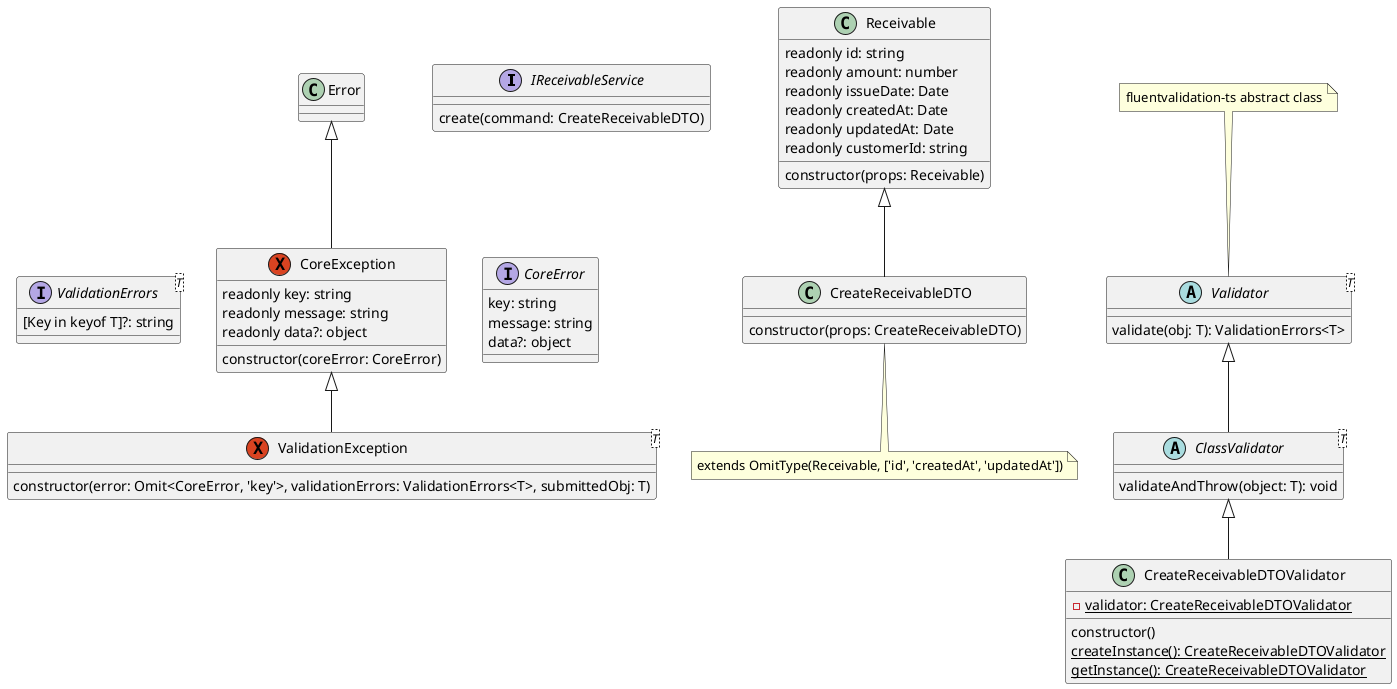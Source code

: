 @startuml "ClassValidatorUML"

interface IReceivableService {
  create(command: CreateReceivableDTO)
}

class Receivable {
  readonly id: string
  readonly amount: number
  readonly issueDate: Date
  readonly createdAt: Date
  readonly updatedAt: Date
  readonly customerId: string

  constructor(props: Receivable)
}

class CreateReceivableDTO extends Receivable {
  constructor(props: CreateReceivableDTO)
}

note bottom of CreateReceivableDTO : extends OmitType(Receivable, ['id', 'createdAt', 'updatedAt'])

abstract class Validator<T> {
  validate(obj: T): ValidationErrors<T>
}

note top of Validator : fluentvalidation-ts abstract class

abstract ClassValidator<T> extends Validator {
  validateAndThrow(object: T): void
}

class CreateReceivableDTOValidator extends ClassValidator {
  - {static} validator: CreateReceivableDTOValidator

  constructor()
  {static} createInstance(): CreateReceivableDTOValidator
  {static} getInstance(): CreateReceivableDTOValidator
}

exception CoreException extends Error {
  readonly key: string
  readonly message: string
  readonly data?: object

  constructor(coreError: CoreError)
}

interface CoreError {
  key: string
  message: string
  data?: object
}

CoreException --[hidden]r> CoreError

CoreException --[hidden]l> ValidationErrors

interface ValidationErrors<T> {
  [Key in keyof T]?: string
}

exception ValidationException<T> extends CoreException {
  constructor(error: Omit<CoreError, 'key'>, validationErrors: ValidationErrors<T>, submittedObj: T)
}


@enduml